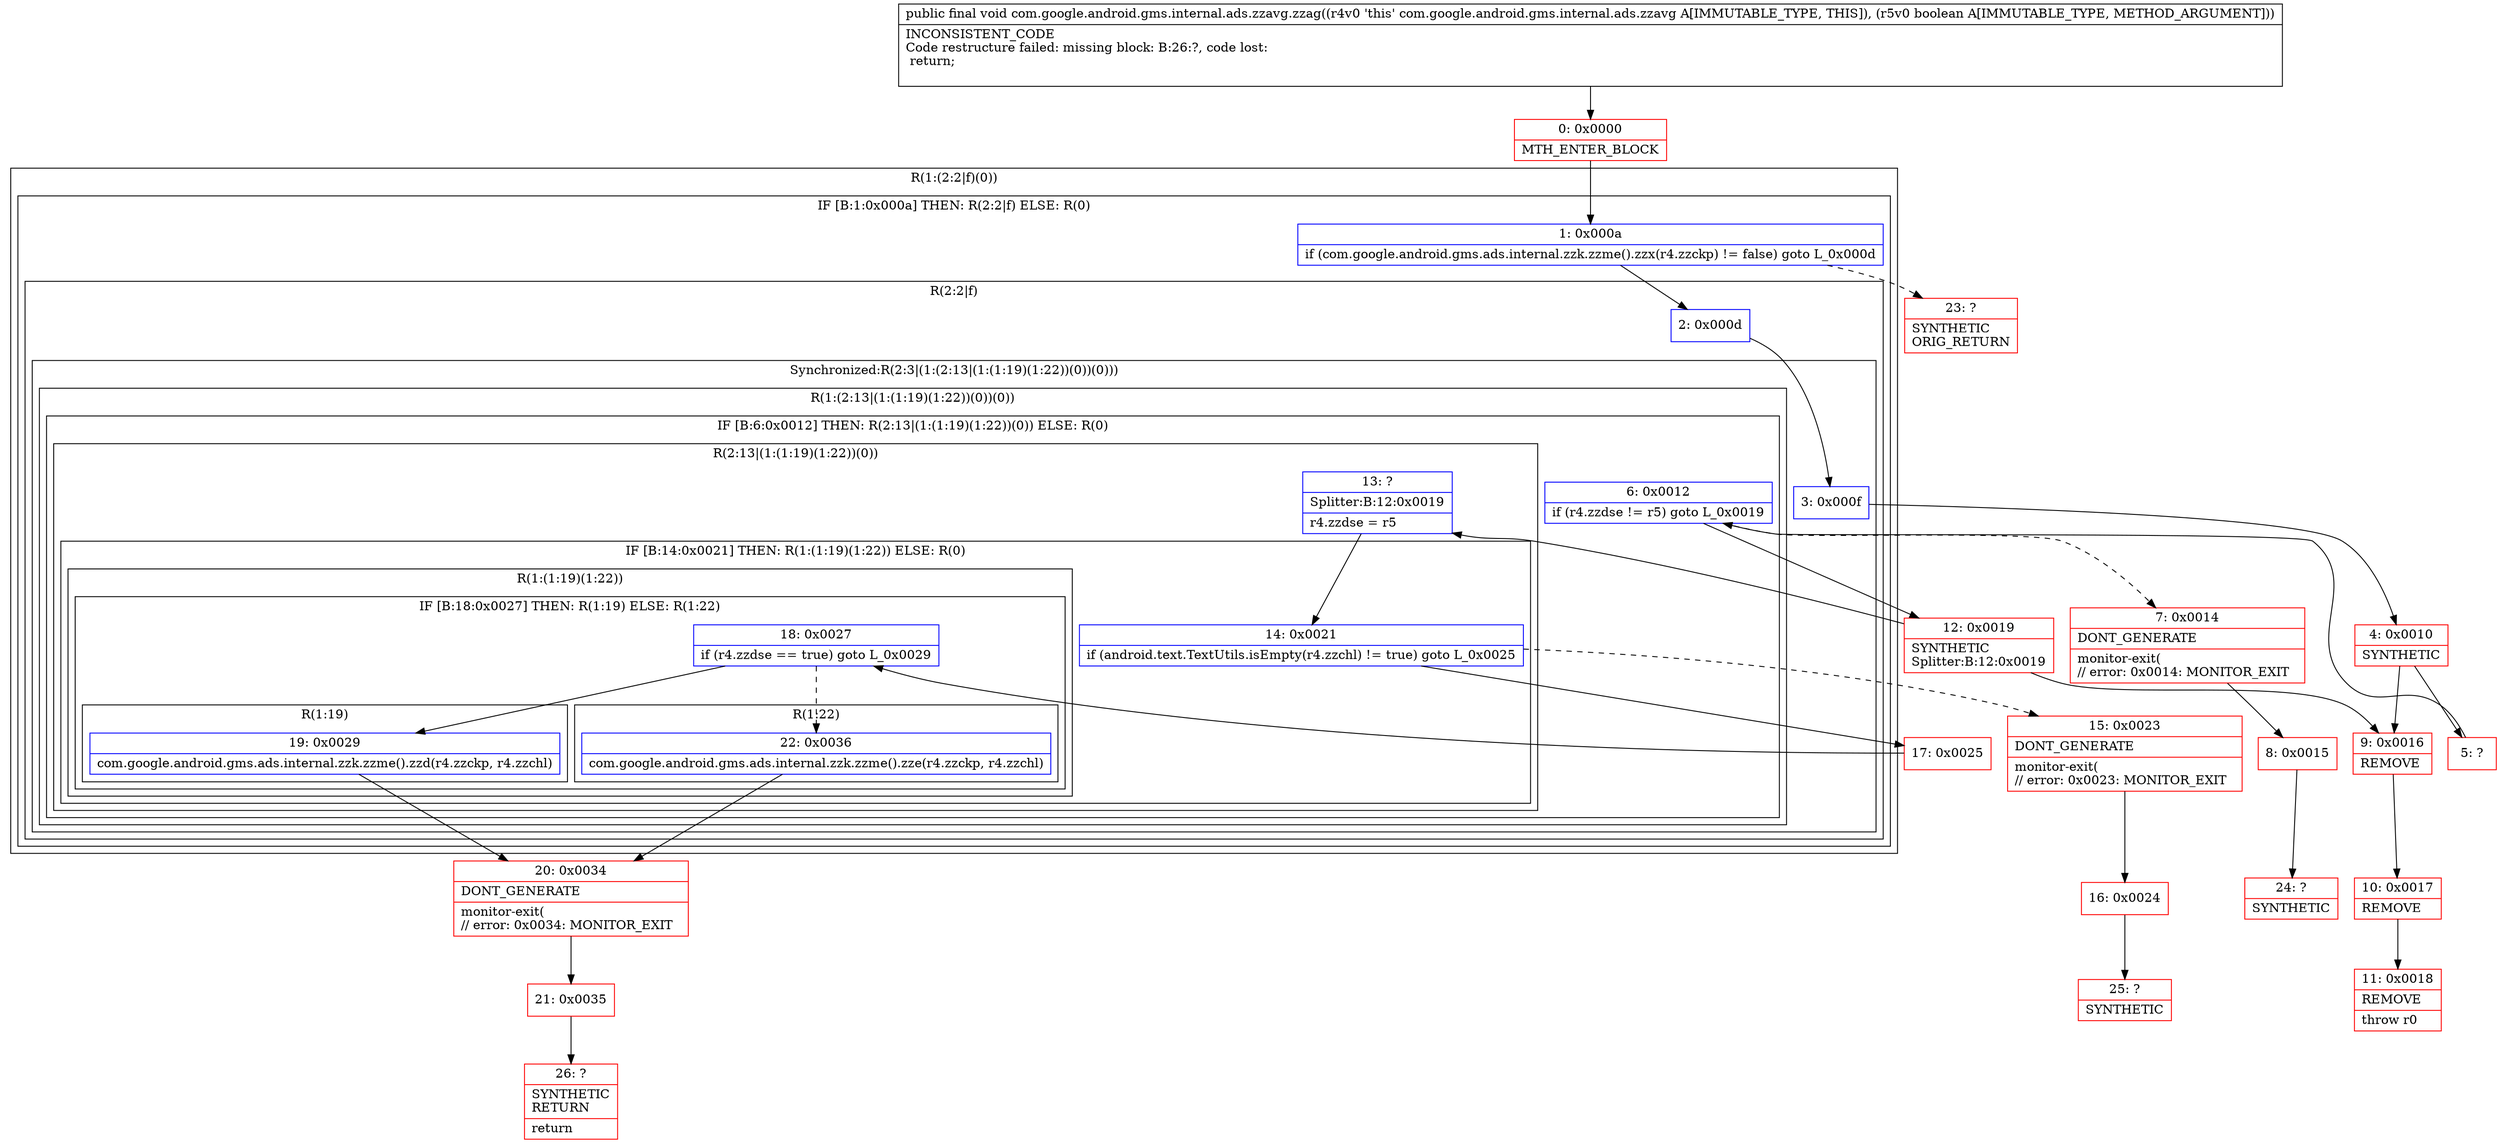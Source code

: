 digraph "CFG forcom.google.android.gms.internal.ads.zzavg.zzag(Z)V" {
subgraph cluster_Region_1817636600 {
label = "R(1:(2:2|f)(0))";
node [shape=record,color=blue];
subgraph cluster_IfRegion_37170639 {
label = "IF [B:1:0x000a] THEN: R(2:2|f) ELSE: R(0)";
node [shape=record,color=blue];
Node_1 [shape=record,label="{1\:\ 0x000a|if (com.google.android.gms.ads.internal.zzk.zzme().zzx(r4.zzckp) != false) goto L_0x000d\l}"];
subgraph cluster_Region_1932742266 {
label = "R(2:2|f)";
node [shape=record,color=blue];
Node_2 [shape=record,label="{2\:\ 0x000d}"];
subgraph cluster_SynchronizedRegion_1703687004 {
label = "Synchronized:R(2:3|(1:(2:13|(1:(1:19)(1:22))(0))(0)))";
node [shape=record,color=blue];
Node_3 [shape=record,label="{3\:\ 0x000f}"];
subgraph cluster_Region_1047932987 {
label = "R(1:(2:13|(1:(1:19)(1:22))(0))(0))";
node [shape=record,color=blue];
subgraph cluster_IfRegion_85207919 {
label = "IF [B:6:0x0012] THEN: R(2:13|(1:(1:19)(1:22))(0)) ELSE: R(0)";
node [shape=record,color=blue];
Node_6 [shape=record,label="{6\:\ 0x0012|if (r4.zzdse != r5) goto L_0x0019\l}"];
subgraph cluster_Region_1824384297 {
label = "R(2:13|(1:(1:19)(1:22))(0))";
node [shape=record,color=blue];
Node_13 [shape=record,label="{13\:\ ?|Splitter:B:12:0x0019\l|r4.zzdse = r5\l}"];
subgraph cluster_IfRegion_1756310833 {
label = "IF [B:14:0x0021] THEN: R(1:(1:19)(1:22)) ELSE: R(0)";
node [shape=record,color=blue];
Node_14 [shape=record,label="{14\:\ 0x0021|if (android.text.TextUtils.isEmpty(r4.zzchl) != true) goto L_0x0025\l}"];
subgraph cluster_Region_1733771255 {
label = "R(1:(1:19)(1:22))";
node [shape=record,color=blue];
subgraph cluster_IfRegion_1128017697 {
label = "IF [B:18:0x0027] THEN: R(1:19) ELSE: R(1:22)";
node [shape=record,color=blue];
Node_18 [shape=record,label="{18\:\ 0x0027|if (r4.zzdse == true) goto L_0x0029\l}"];
subgraph cluster_Region_1076567746 {
label = "R(1:19)";
node [shape=record,color=blue];
Node_19 [shape=record,label="{19\:\ 0x0029|com.google.android.gms.ads.internal.zzk.zzme().zzd(r4.zzckp, r4.zzchl)\l}"];
}
subgraph cluster_Region_1375495507 {
label = "R(1:22)";
node [shape=record,color=blue];
Node_22 [shape=record,label="{22\:\ 0x0036|com.google.android.gms.ads.internal.zzk.zzme().zze(r4.zzckp, r4.zzchl)\l}"];
}
}
}
subgraph cluster_Region_260722716 {
label = "R(0)";
node [shape=record,color=blue];
}
}
}
subgraph cluster_Region_762131435 {
label = "R(0)";
node [shape=record,color=blue];
}
}
}
}
}
subgraph cluster_Region_891876746 {
label = "R(0)";
node [shape=record,color=blue];
}
}
}
Node_0 [shape=record,color=red,label="{0\:\ 0x0000|MTH_ENTER_BLOCK\l}"];
Node_4 [shape=record,color=red,label="{4\:\ 0x0010|SYNTHETIC\l}"];
Node_5 [shape=record,color=red,label="{5\:\ ?}"];
Node_7 [shape=record,color=red,label="{7\:\ 0x0014|DONT_GENERATE\l|monitor\-exit(\l\/\/ error: 0x0014: MONITOR_EXIT  \l}"];
Node_8 [shape=record,color=red,label="{8\:\ 0x0015}"];
Node_9 [shape=record,color=red,label="{9\:\ 0x0016|REMOVE\l}"];
Node_10 [shape=record,color=red,label="{10\:\ 0x0017|REMOVE\l}"];
Node_11 [shape=record,color=red,label="{11\:\ 0x0018|REMOVE\l|throw r0\l}"];
Node_12 [shape=record,color=red,label="{12\:\ 0x0019|SYNTHETIC\lSplitter:B:12:0x0019\l}"];
Node_15 [shape=record,color=red,label="{15\:\ 0x0023|DONT_GENERATE\l|monitor\-exit(\l\/\/ error: 0x0023: MONITOR_EXIT  \l}"];
Node_16 [shape=record,color=red,label="{16\:\ 0x0024}"];
Node_17 [shape=record,color=red,label="{17\:\ 0x0025}"];
Node_20 [shape=record,color=red,label="{20\:\ 0x0034|DONT_GENERATE\l|monitor\-exit(\l\/\/ error: 0x0034: MONITOR_EXIT  \l}"];
Node_21 [shape=record,color=red,label="{21\:\ 0x0035}"];
Node_23 [shape=record,color=red,label="{23\:\ ?|SYNTHETIC\lORIG_RETURN\l}"];
Node_24 [shape=record,color=red,label="{24\:\ ?|SYNTHETIC\l}"];
Node_25 [shape=record,color=red,label="{25\:\ ?|SYNTHETIC\l}"];
Node_26 [shape=record,color=red,label="{26\:\ ?|SYNTHETIC\lRETURN\l|return\l}"];
MethodNode[shape=record,label="{public final void com.google.android.gms.internal.ads.zzavg.zzag((r4v0 'this' com.google.android.gms.internal.ads.zzavg A[IMMUTABLE_TYPE, THIS]), (r5v0 boolean A[IMMUTABLE_TYPE, METHOD_ARGUMENT]))  | INCONSISTENT_CODE\lCode restructure failed: missing block: B:26:?, code lost:\l    return;\l\l}"];
MethodNode -> Node_0;
Node_1 -> Node_2;
Node_1 -> Node_23[style=dashed];
Node_2 -> Node_3;
Node_3 -> Node_4;
Node_6 -> Node_7[style=dashed];
Node_6 -> Node_12;
Node_13 -> Node_14;
Node_14 -> Node_15[style=dashed];
Node_14 -> Node_17;
Node_18 -> Node_19;
Node_18 -> Node_22[style=dashed];
Node_19 -> Node_20;
Node_22 -> Node_20;
Node_0 -> Node_1;
Node_4 -> Node_5;
Node_4 -> Node_9;
Node_5 -> Node_6;
Node_7 -> Node_8;
Node_8 -> Node_24;
Node_9 -> Node_10;
Node_10 -> Node_11;
Node_12 -> Node_13;
Node_12 -> Node_9;
Node_15 -> Node_16;
Node_16 -> Node_25;
Node_17 -> Node_18;
Node_20 -> Node_21;
Node_21 -> Node_26;
}


